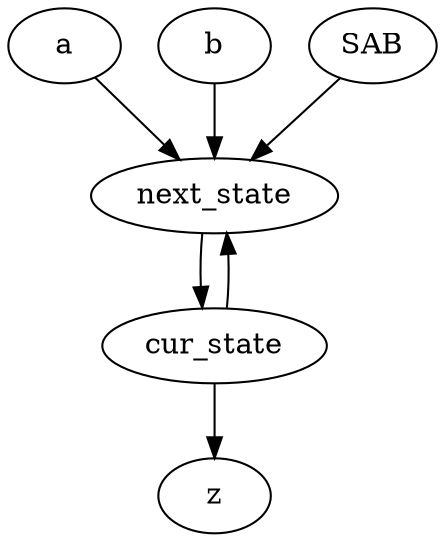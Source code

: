 strict digraph "" {
	a -> next_state	[weight=3.0];
	b -> next_state	[weight=3.0];
	SAB -> next_state	[weight=2.0];
	cur_state -> z	[weight=1.0];
	cur_state -> next_state	[weight=2.0];
	next_state -> cur_state	[weight=1.0];
}

